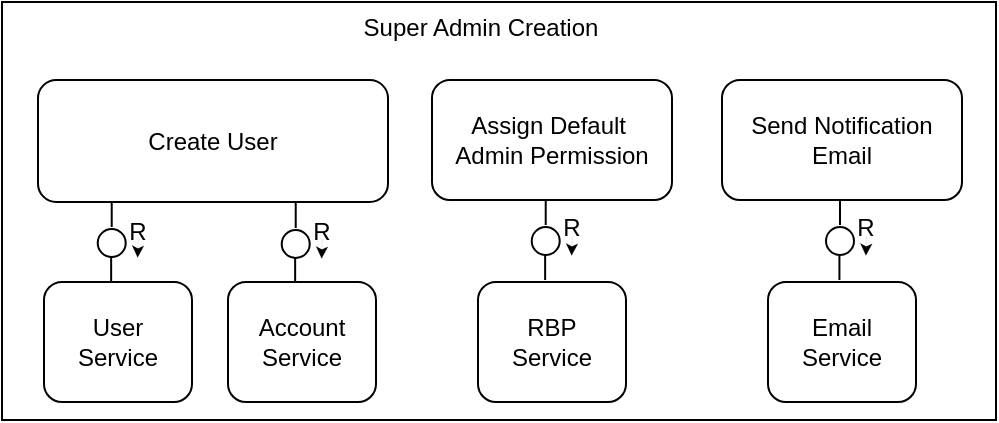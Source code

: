 <mxfile version="15.0.3" type="github">
  <diagram id="BCgO_xff3LkJKuq2EDiV" name="Page-1">
    <mxGraphModel dx="888" dy="567" grid="0" gridSize="10" guides="1" tooltips="1" connect="1" arrows="1" fold="1" page="1" pageScale="1" pageWidth="850" pageHeight="1100" math="0" shadow="0">
      <root>
        <mxCell id="0" />
        <mxCell id="1" parent="0" />
        <mxCell id="pUc3Nelwr6_7Ta9Aso8s-1" value="" style="rounded=0;whiteSpace=wrap;html=1;" vertex="1" parent="1">
          <mxGeometry x="163" y="360" width="497" height="209" as="geometry" />
        </mxCell>
        <mxCell id="pUc3Nelwr6_7Ta9Aso8s-2" value="Create User" style="rounded=1;whiteSpace=wrap;html=1;" vertex="1" parent="1">
          <mxGeometry x="181" y="399" width="175" height="61" as="geometry" />
        </mxCell>
        <mxCell id="pUc3Nelwr6_7Ta9Aso8s-3" value="Assign Default&amp;nbsp;&lt;br&gt;Admin Permission" style="rounded=1;whiteSpace=wrap;html=1;" vertex="1" parent="1">
          <mxGeometry x="378" y="399" width="120" height="60" as="geometry" />
        </mxCell>
        <mxCell id="pUc3Nelwr6_7Ta9Aso8s-4" value="Send Notification&lt;br&gt;Email" style="rounded=1;whiteSpace=wrap;html=1;" vertex="1" parent="1">
          <mxGeometry x="523" y="399" width="120" height="60" as="geometry" />
        </mxCell>
        <mxCell id="pUc3Nelwr6_7Ta9Aso8s-5" value="Super Admin Creation" style="text;html=1;strokeColor=none;fillColor=none;align=center;verticalAlign=middle;whiteSpace=wrap;rounded=0;" vertex="1" parent="1">
          <mxGeometry x="334" y="363" width="137" height="20" as="geometry" />
        </mxCell>
        <mxCell id="pUc3Nelwr6_7Ta9Aso8s-7" value="User&lt;br&gt;Service" style="rounded=1;whiteSpace=wrap;html=1;" vertex="1" parent="1">
          <mxGeometry x="184" y="500" width="74" height="60" as="geometry" />
        </mxCell>
        <mxCell id="pUc3Nelwr6_7Ta9Aso8s-8" value="Account&lt;br&gt;Service" style="rounded=1;whiteSpace=wrap;html=1;" vertex="1" parent="1">
          <mxGeometry x="276" y="500" width="74" height="60" as="geometry" />
        </mxCell>
        <mxCell id="pUc3Nelwr6_7Ta9Aso8s-10" value="RBP&lt;br&gt;Service" style="rounded=1;whiteSpace=wrap;html=1;" vertex="1" parent="1">
          <mxGeometry x="401" y="500" width="74" height="60" as="geometry" />
        </mxCell>
        <mxCell id="pUc3Nelwr6_7Ta9Aso8s-11" value="Email&lt;br&gt;Service" style="rounded=1;whiteSpace=wrap;html=1;" vertex="1" parent="1">
          <mxGeometry x="546" y="500" width="74" height="60" as="geometry" />
        </mxCell>
        <mxCell id="pUc3Nelwr6_7Ta9Aso8s-22" value="" style="endArrow=none;html=1;" edge="1" parent="1">
          <mxGeometry width="50" height="50" relative="1" as="geometry">
            <mxPoint x="217.86" y="472.5" as="sourcePoint" />
            <mxPoint x="217.86" y="460" as="targetPoint" />
          </mxGeometry>
        </mxCell>
        <mxCell id="pUc3Nelwr6_7Ta9Aso8s-23" value="" style="ellipse;whiteSpace=wrap;html=1;aspect=fixed;" vertex="1" parent="1">
          <mxGeometry x="210.86" y="473.5" width="14" height="14" as="geometry" />
        </mxCell>
        <mxCell id="pUc3Nelwr6_7Ta9Aso8s-24" value="" style="endArrow=none;html=1;" edge="1" parent="1">
          <mxGeometry width="50" height="50" relative="1" as="geometry">
            <mxPoint x="217.57" y="500" as="sourcePoint" />
            <mxPoint x="217.57" y="487.5" as="targetPoint" />
          </mxGeometry>
        </mxCell>
        <mxCell id="pUc3Nelwr6_7Ta9Aso8s-25" value="" style="endArrow=classic;html=1;strokeWidth=0;" edge="1" parent="1">
          <mxGeometry width="50" height="50" relative="1" as="geometry">
            <mxPoint x="230.86" y="477.5" as="sourcePoint" />
            <mxPoint x="230.57" y="487.5" as="targetPoint" />
          </mxGeometry>
        </mxCell>
        <mxCell id="pUc3Nelwr6_7Ta9Aso8s-26" value="" style="endArrow=none;html=1;" edge="1" parent="1">
          <mxGeometry width="50" height="50" relative="1" as="geometry">
            <mxPoint x="309.86" y="473" as="sourcePoint" />
            <mxPoint x="309.86" y="460.5" as="targetPoint" />
          </mxGeometry>
        </mxCell>
        <mxCell id="pUc3Nelwr6_7Ta9Aso8s-27" value="" style="ellipse;whiteSpace=wrap;html=1;aspect=fixed;" vertex="1" parent="1">
          <mxGeometry x="302.86" y="474" width="14" height="14" as="geometry" />
        </mxCell>
        <mxCell id="pUc3Nelwr6_7Ta9Aso8s-28" value="" style="endArrow=none;html=1;" edge="1" parent="1">
          <mxGeometry width="50" height="50" relative="1" as="geometry">
            <mxPoint x="309.57" y="500.5" as="sourcePoint" />
            <mxPoint x="309.57" y="488" as="targetPoint" />
          </mxGeometry>
        </mxCell>
        <mxCell id="pUc3Nelwr6_7Ta9Aso8s-29" value="" style="endArrow=classic;html=1;strokeWidth=0;" edge="1" parent="1">
          <mxGeometry width="50" height="50" relative="1" as="geometry">
            <mxPoint x="322.86" y="478" as="sourcePoint" />
            <mxPoint x="322.57" y="488" as="targetPoint" />
          </mxGeometry>
        </mxCell>
        <mxCell id="pUc3Nelwr6_7Ta9Aso8s-30" value="" style="endArrow=none;html=1;" edge="1" parent="1">
          <mxGeometry width="50" height="50" relative="1" as="geometry">
            <mxPoint x="434.86" y="471.5" as="sourcePoint" />
            <mxPoint x="434.86" y="459" as="targetPoint" />
          </mxGeometry>
        </mxCell>
        <mxCell id="pUc3Nelwr6_7Ta9Aso8s-31" value="" style="ellipse;whiteSpace=wrap;html=1;aspect=fixed;" vertex="1" parent="1">
          <mxGeometry x="427.86" y="472.5" width="14" height="14" as="geometry" />
        </mxCell>
        <mxCell id="pUc3Nelwr6_7Ta9Aso8s-32" value="" style="endArrow=none;html=1;" edge="1" parent="1">
          <mxGeometry width="50" height="50" relative="1" as="geometry">
            <mxPoint x="434.57" y="499" as="sourcePoint" />
            <mxPoint x="434.57" y="486.5" as="targetPoint" />
          </mxGeometry>
        </mxCell>
        <mxCell id="pUc3Nelwr6_7Ta9Aso8s-33" value="" style="endArrow=classic;html=1;strokeWidth=0;" edge="1" parent="1">
          <mxGeometry width="50" height="50" relative="1" as="geometry">
            <mxPoint x="447.86" y="476.5" as="sourcePoint" />
            <mxPoint x="447.57" y="486.5" as="targetPoint" />
          </mxGeometry>
        </mxCell>
        <mxCell id="pUc3Nelwr6_7Ta9Aso8s-34" value="" style="endArrow=none;html=1;" edge="1" parent="1">
          <mxGeometry width="50" height="50" relative="1" as="geometry">
            <mxPoint x="582" y="471.5" as="sourcePoint" />
            <mxPoint x="582" y="459" as="targetPoint" />
          </mxGeometry>
        </mxCell>
        <mxCell id="pUc3Nelwr6_7Ta9Aso8s-35" value="" style="ellipse;whiteSpace=wrap;html=1;aspect=fixed;" vertex="1" parent="1">
          <mxGeometry x="575" y="472.5" width="14" height="14" as="geometry" />
        </mxCell>
        <mxCell id="pUc3Nelwr6_7Ta9Aso8s-36" value="" style="endArrow=none;html=1;" edge="1" parent="1">
          <mxGeometry width="50" height="50" relative="1" as="geometry">
            <mxPoint x="581.71" y="499" as="sourcePoint" />
            <mxPoint x="581.71" y="486.5" as="targetPoint" />
          </mxGeometry>
        </mxCell>
        <mxCell id="pUc3Nelwr6_7Ta9Aso8s-37" value="" style="endArrow=classic;html=1;strokeWidth=0;" edge="1" parent="1">
          <mxGeometry width="50" height="50" relative="1" as="geometry">
            <mxPoint x="595" y="476.5" as="sourcePoint" />
            <mxPoint x="594.71" y="486.5" as="targetPoint" />
          </mxGeometry>
        </mxCell>
        <mxCell id="pUc3Nelwr6_7Ta9Aso8s-38" value="R" style="text;html=1;strokeColor=none;fillColor=none;align=center;verticalAlign=middle;whiteSpace=wrap;rounded=0;" vertex="1" parent="1">
          <mxGeometry x="210.86" y="465" width="40" height="20" as="geometry" />
        </mxCell>
        <mxCell id="pUc3Nelwr6_7Ta9Aso8s-39" value="R" style="text;html=1;strokeColor=none;fillColor=none;align=center;verticalAlign=middle;whiteSpace=wrap;rounded=0;" vertex="1" parent="1">
          <mxGeometry x="302.86" y="465" width="40" height="20" as="geometry" />
        </mxCell>
        <mxCell id="pUc3Nelwr6_7Ta9Aso8s-40" value="R" style="text;html=1;strokeColor=none;fillColor=none;align=center;verticalAlign=middle;whiteSpace=wrap;rounded=0;" vertex="1" parent="1">
          <mxGeometry x="427.86" y="463" width="40" height="20" as="geometry" />
        </mxCell>
        <mxCell id="pUc3Nelwr6_7Ta9Aso8s-41" value="R" style="text;html=1;strokeColor=none;fillColor=none;align=center;verticalAlign=middle;whiteSpace=wrap;rounded=0;" vertex="1" parent="1">
          <mxGeometry x="575" y="463" width="40" height="20" as="geometry" />
        </mxCell>
      </root>
    </mxGraphModel>
  </diagram>
</mxfile>
